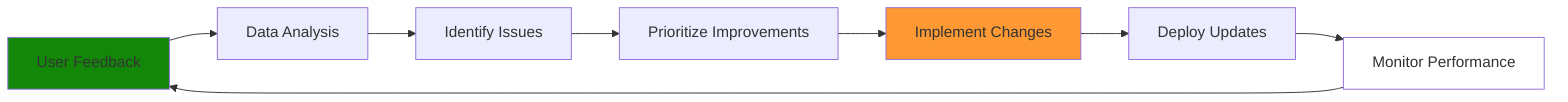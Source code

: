 graph LR
    A[User Feedback] --> B[Data Analysis]
    B --> C[Identify Issues]
    C --> D[Prioritize Improvements]
    D --> E[Implement Changes]
    E --> F[Deploy Updates]
    F --> G[Monitor Performance]
    G --> A
    
    style A fill:#138808
    style E fill:#ff9933
    style G fill:#ffffff